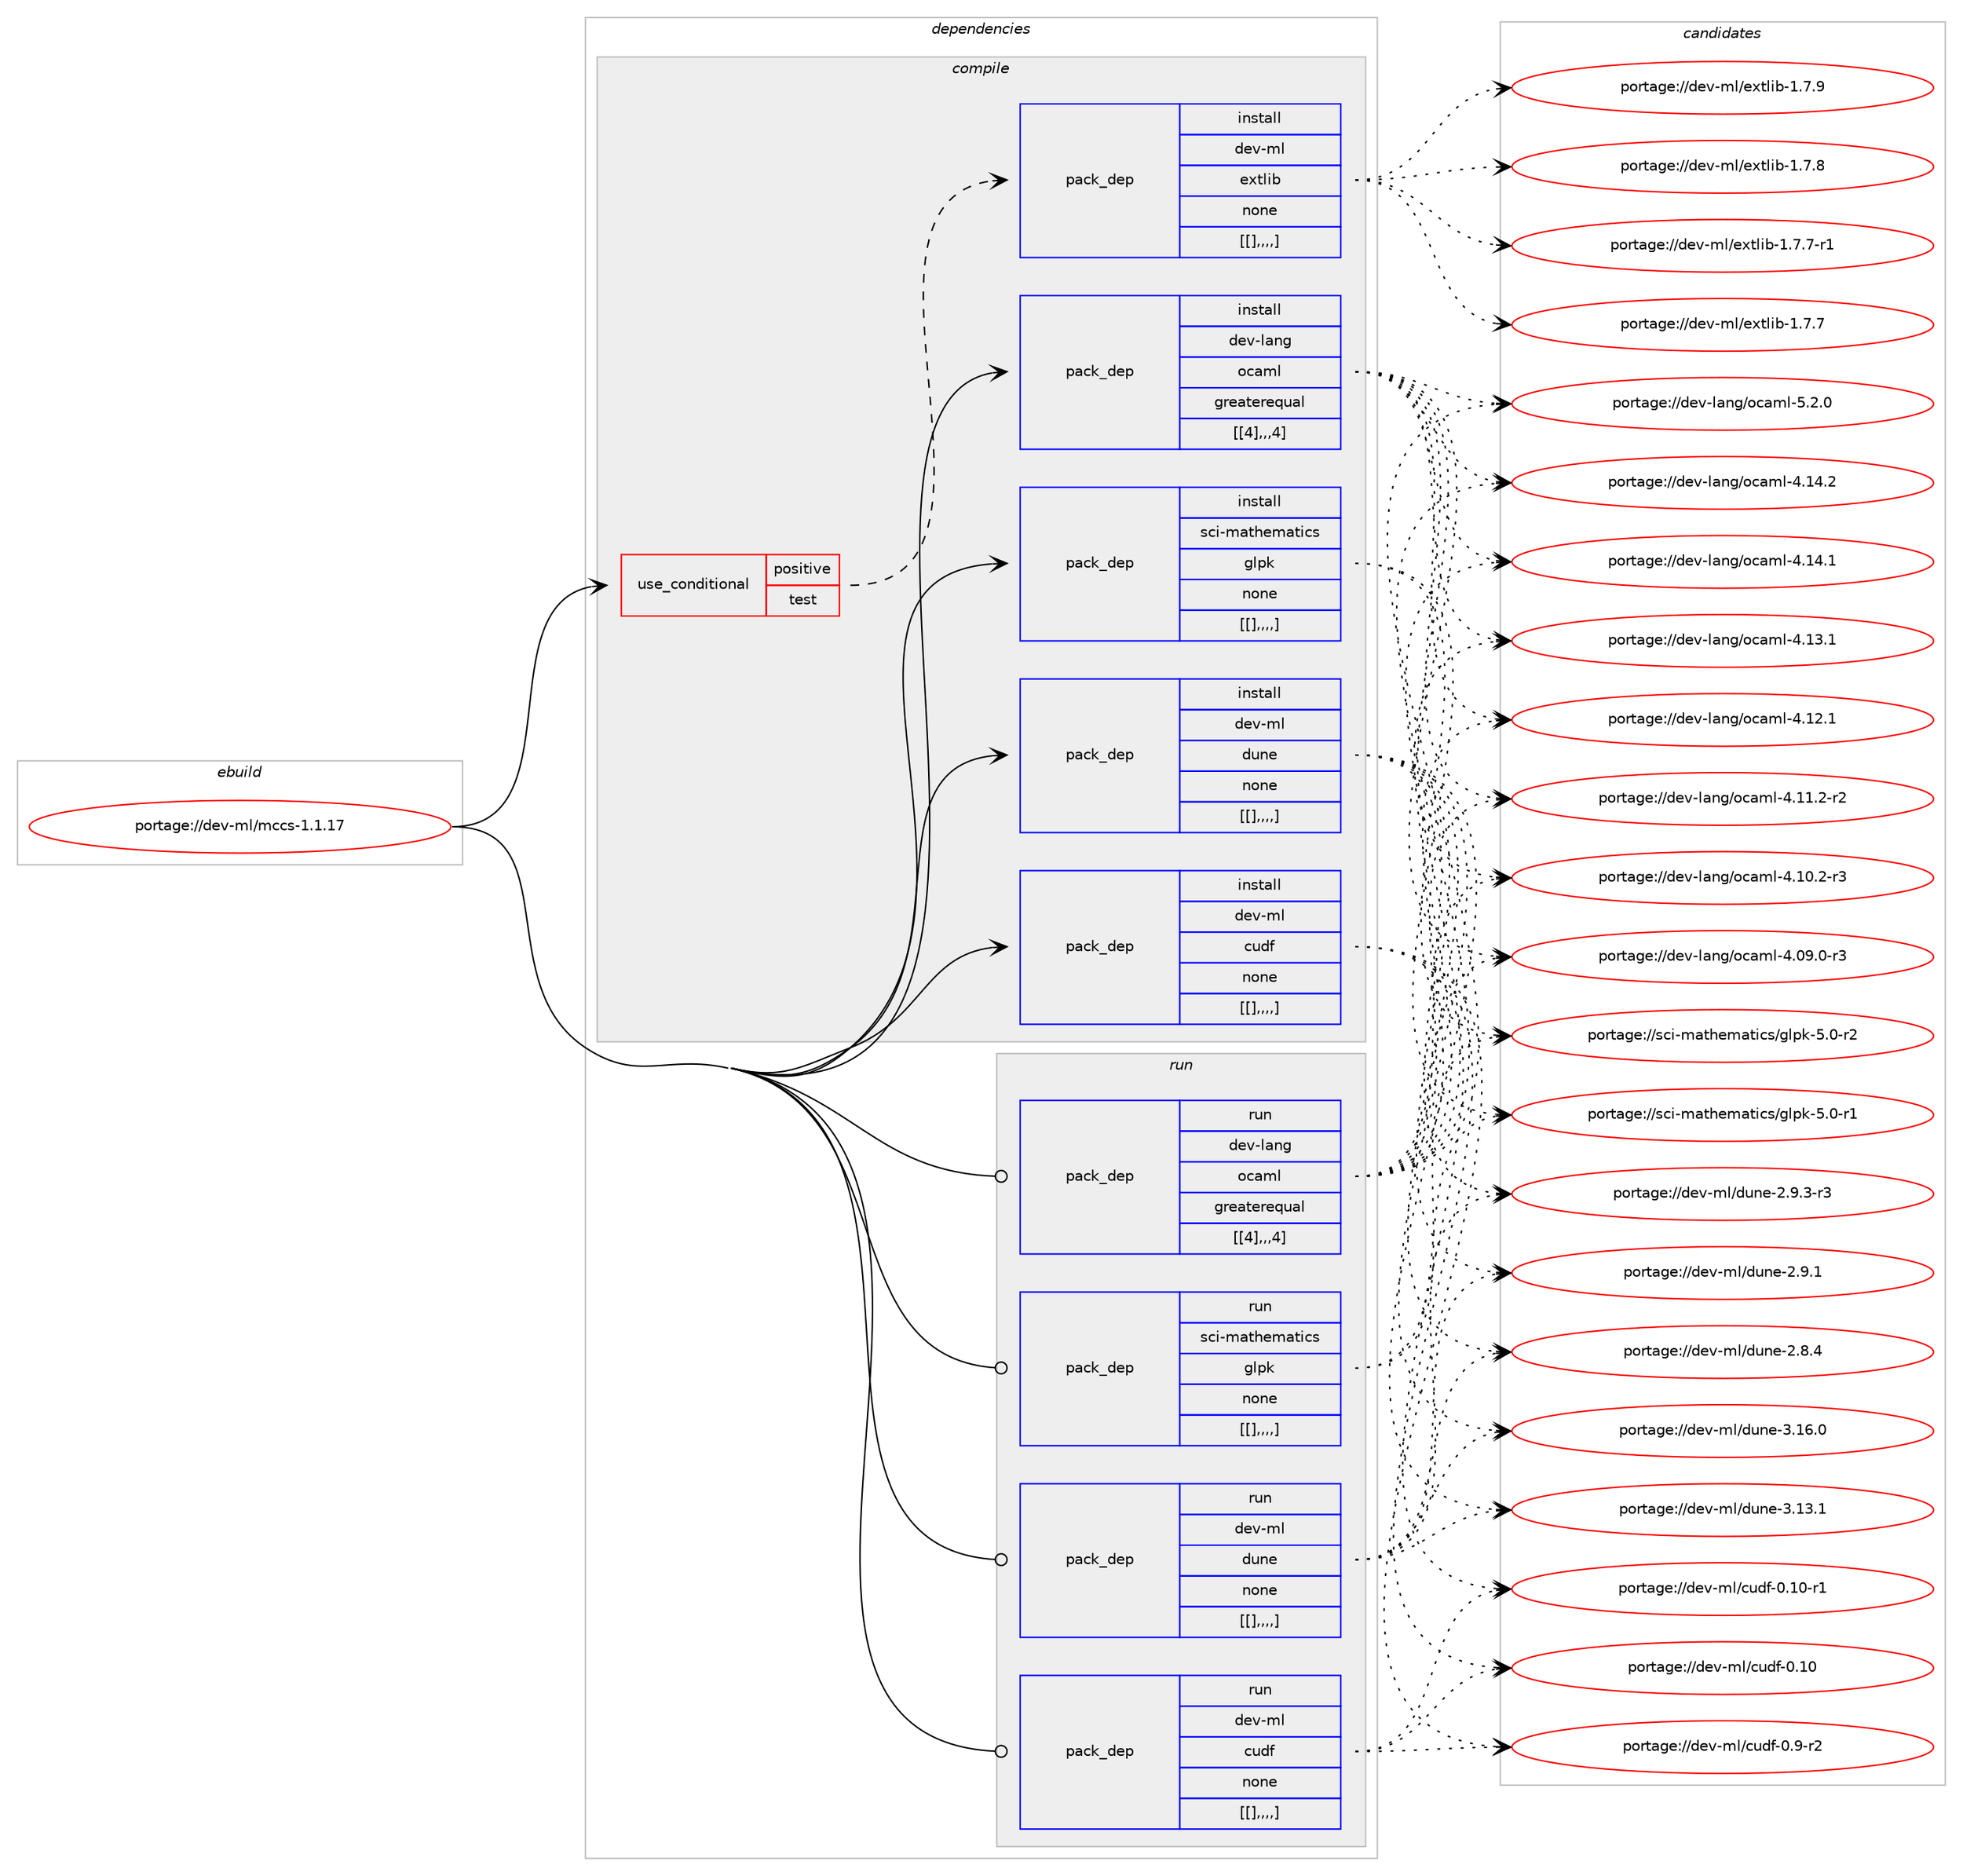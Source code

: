 digraph prolog {

# *************
# Graph options
# *************

newrank=true;
concentrate=true;
compound=true;
graph [rankdir=LR,fontname=Helvetica,fontsize=10,ranksep=1.5];#, ranksep=2.5, nodesep=0.2];
edge  [arrowhead=vee];
node  [fontname=Helvetica,fontsize=10];

# **********
# The ebuild
# **********

subgraph cluster_leftcol {
color=gray;
label=<<i>ebuild</i>>;
id [label="portage://dev-ml/mccs-1.1.17", color=red, width=4, href="../dev-ml/mccs-1.1.17.svg"];
}

# ****************
# The dependencies
# ****************

subgraph cluster_midcol {
color=gray;
label=<<i>dependencies</i>>;
subgraph cluster_compile {
fillcolor="#eeeeee";
style=filled;
label=<<i>compile</i>>;
subgraph cond30227 {
dependency121672 [label=<<TABLE BORDER="0" CELLBORDER="1" CELLSPACING="0" CELLPADDING="4"><TR><TD ROWSPAN="3" CELLPADDING="10">use_conditional</TD></TR><TR><TD>positive</TD></TR><TR><TD>test</TD></TR></TABLE>>, shape=none, color=red];
subgraph pack90277 {
dependency121673 [label=<<TABLE BORDER="0" CELLBORDER="1" CELLSPACING="0" CELLPADDING="4" WIDTH="220"><TR><TD ROWSPAN="6" CELLPADDING="30">pack_dep</TD></TR><TR><TD WIDTH="110">install</TD></TR><TR><TD>dev-ml</TD></TR><TR><TD>extlib</TD></TR><TR><TD>none</TD></TR><TR><TD>[[],,,,]</TD></TR></TABLE>>, shape=none, color=blue];
}
dependency121672:e -> dependency121673:w [weight=20,style="dashed",arrowhead="vee"];
}
id:e -> dependency121672:w [weight=20,style="solid",arrowhead="vee"];
subgraph pack90278 {
dependency121674 [label=<<TABLE BORDER="0" CELLBORDER="1" CELLSPACING="0" CELLPADDING="4" WIDTH="220"><TR><TD ROWSPAN="6" CELLPADDING="30">pack_dep</TD></TR><TR><TD WIDTH="110">install</TD></TR><TR><TD>dev-lang</TD></TR><TR><TD>ocaml</TD></TR><TR><TD>greaterequal</TD></TR><TR><TD>[[4],,,4]</TD></TR></TABLE>>, shape=none, color=blue];
}
id:e -> dependency121674:w [weight=20,style="solid",arrowhead="vee"];
subgraph pack90279 {
dependency121675 [label=<<TABLE BORDER="0" CELLBORDER="1" CELLSPACING="0" CELLPADDING="4" WIDTH="220"><TR><TD ROWSPAN="6" CELLPADDING="30">pack_dep</TD></TR><TR><TD WIDTH="110">install</TD></TR><TR><TD>dev-ml</TD></TR><TR><TD>cudf</TD></TR><TR><TD>none</TD></TR><TR><TD>[[],,,,]</TD></TR></TABLE>>, shape=none, color=blue];
}
id:e -> dependency121675:w [weight=20,style="solid",arrowhead="vee"];
subgraph pack90280 {
dependency121676 [label=<<TABLE BORDER="0" CELLBORDER="1" CELLSPACING="0" CELLPADDING="4" WIDTH="220"><TR><TD ROWSPAN="6" CELLPADDING="30">pack_dep</TD></TR><TR><TD WIDTH="110">install</TD></TR><TR><TD>dev-ml</TD></TR><TR><TD>dune</TD></TR><TR><TD>none</TD></TR><TR><TD>[[],,,,]</TD></TR></TABLE>>, shape=none, color=blue];
}
id:e -> dependency121676:w [weight=20,style="solid",arrowhead="vee"];
subgraph pack90281 {
dependency121677 [label=<<TABLE BORDER="0" CELLBORDER="1" CELLSPACING="0" CELLPADDING="4" WIDTH="220"><TR><TD ROWSPAN="6" CELLPADDING="30">pack_dep</TD></TR><TR><TD WIDTH="110">install</TD></TR><TR><TD>sci-mathematics</TD></TR><TR><TD>glpk</TD></TR><TR><TD>none</TD></TR><TR><TD>[[],,,,]</TD></TR></TABLE>>, shape=none, color=blue];
}
id:e -> dependency121677:w [weight=20,style="solid",arrowhead="vee"];
}
subgraph cluster_compileandrun {
fillcolor="#eeeeee";
style=filled;
label=<<i>compile and run</i>>;
}
subgraph cluster_run {
fillcolor="#eeeeee";
style=filled;
label=<<i>run</i>>;
subgraph pack90282 {
dependency121678 [label=<<TABLE BORDER="0" CELLBORDER="1" CELLSPACING="0" CELLPADDING="4" WIDTH="220"><TR><TD ROWSPAN="6" CELLPADDING="30">pack_dep</TD></TR><TR><TD WIDTH="110">run</TD></TR><TR><TD>dev-lang</TD></TR><TR><TD>ocaml</TD></TR><TR><TD>greaterequal</TD></TR><TR><TD>[[4],,,4]</TD></TR></TABLE>>, shape=none, color=blue];
}
id:e -> dependency121678:w [weight=20,style="solid",arrowhead="odot"];
subgraph pack90283 {
dependency121679 [label=<<TABLE BORDER="0" CELLBORDER="1" CELLSPACING="0" CELLPADDING="4" WIDTH="220"><TR><TD ROWSPAN="6" CELLPADDING="30">pack_dep</TD></TR><TR><TD WIDTH="110">run</TD></TR><TR><TD>dev-ml</TD></TR><TR><TD>cudf</TD></TR><TR><TD>none</TD></TR><TR><TD>[[],,,,]</TD></TR></TABLE>>, shape=none, color=blue];
}
id:e -> dependency121679:w [weight=20,style="solid",arrowhead="odot"];
subgraph pack90284 {
dependency121680 [label=<<TABLE BORDER="0" CELLBORDER="1" CELLSPACING="0" CELLPADDING="4" WIDTH="220"><TR><TD ROWSPAN="6" CELLPADDING="30">pack_dep</TD></TR><TR><TD WIDTH="110">run</TD></TR><TR><TD>dev-ml</TD></TR><TR><TD>dune</TD></TR><TR><TD>none</TD></TR><TR><TD>[[],,,,]</TD></TR></TABLE>>, shape=none, color=blue];
}
id:e -> dependency121680:w [weight=20,style="solid",arrowhead="odot"];
subgraph pack90285 {
dependency121681 [label=<<TABLE BORDER="0" CELLBORDER="1" CELLSPACING="0" CELLPADDING="4" WIDTH="220"><TR><TD ROWSPAN="6" CELLPADDING="30">pack_dep</TD></TR><TR><TD WIDTH="110">run</TD></TR><TR><TD>sci-mathematics</TD></TR><TR><TD>glpk</TD></TR><TR><TD>none</TD></TR><TR><TD>[[],,,,]</TD></TR></TABLE>>, shape=none, color=blue];
}
id:e -> dependency121681:w [weight=20,style="solid",arrowhead="odot"];
}
}

# **************
# The candidates
# **************

subgraph cluster_choices {
rank=same;
color=gray;
label=<<i>candidates</i>>;

subgraph choice90277 {
color=black;
nodesep=1;
choice100101118451091084710112011610810598454946554657 [label="portage://dev-ml/extlib-1.7.9", color=red, width=4,href="../dev-ml/extlib-1.7.9.svg"];
choice100101118451091084710112011610810598454946554656 [label="portage://dev-ml/extlib-1.7.8", color=red, width=4,href="../dev-ml/extlib-1.7.8.svg"];
choice1001011184510910847101120116108105984549465546554511449 [label="portage://dev-ml/extlib-1.7.7-r1", color=red, width=4,href="../dev-ml/extlib-1.7.7-r1.svg"];
choice100101118451091084710112011610810598454946554655 [label="portage://dev-ml/extlib-1.7.7", color=red, width=4,href="../dev-ml/extlib-1.7.7.svg"];
dependency121673:e -> choice100101118451091084710112011610810598454946554657:w [style=dotted,weight="100"];
dependency121673:e -> choice100101118451091084710112011610810598454946554656:w [style=dotted,weight="100"];
dependency121673:e -> choice1001011184510910847101120116108105984549465546554511449:w [style=dotted,weight="100"];
dependency121673:e -> choice100101118451091084710112011610810598454946554655:w [style=dotted,weight="100"];
}
subgraph choice90278 {
color=black;
nodesep=1;
choice1001011184510897110103471119997109108455346504648 [label="portage://dev-lang/ocaml-5.2.0", color=red, width=4,href="../dev-lang/ocaml-5.2.0.svg"];
choice100101118451089711010347111999710910845524649524650 [label="portage://dev-lang/ocaml-4.14.2", color=red, width=4,href="../dev-lang/ocaml-4.14.2.svg"];
choice100101118451089711010347111999710910845524649524649 [label="portage://dev-lang/ocaml-4.14.1", color=red, width=4,href="../dev-lang/ocaml-4.14.1.svg"];
choice100101118451089711010347111999710910845524649514649 [label="portage://dev-lang/ocaml-4.13.1", color=red, width=4,href="../dev-lang/ocaml-4.13.1.svg"];
choice100101118451089711010347111999710910845524649504649 [label="portage://dev-lang/ocaml-4.12.1", color=red, width=4,href="../dev-lang/ocaml-4.12.1.svg"];
choice1001011184510897110103471119997109108455246494946504511450 [label="portage://dev-lang/ocaml-4.11.2-r2", color=red, width=4,href="../dev-lang/ocaml-4.11.2-r2.svg"];
choice1001011184510897110103471119997109108455246494846504511451 [label="portage://dev-lang/ocaml-4.10.2-r3", color=red, width=4,href="../dev-lang/ocaml-4.10.2-r3.svg"];
choice1001011184510897110103471119997109108455246485746484511451 [label="portage://dev-lang/ocaml-4.09.0-r3", color=red, width=4,href="../dev-lang/ocaml-4.09.0-r3.svg"];
dependency121674:e -> choice1001011184510897110103471119997109108455346504648:w [style=dotted,weight="100"];
dependency121674:e -> choice100101118451089711010347111999710910845524649524650:w [style=dotted,weight="100"];
dependency121674:e -> choice100101118451089711010347111999710910845524649524649:w [style=dotted,weight="100"];
dependency121674:e -> choice100101118451089711010347111999710910845524649514649:w [style=dotted,weight="100"];
dependency121674:e -> choice100101118451089711010347111999710910845524649504649:w [style=dotted,weight="100"];
dependency121674:e -> choice1001011184510897110103471119997109108455246494946504511450:w [style=dotted,weight="100"];
dependency121674:e -> choice1001011184510897110103471119997109108455246494846504511451:w [style=dotted,weight="100"];
dependency121674:e -> choice1001011184510897110103471119997109108455246485746484511451:w [style=dotted,weight="100"];
}
subgraph choice90279 {
color=black;
nodesep=1;
choice10010111845109108479911710010245484649484511449 [label="portage://dev-ml/cudf-0.10-r1", color=red, width=4,href="../dev-ml/cudf-0.10-r1.svg"];
choice1001011184510910847991171001024548464948 [label="portage://dev-ml/cudf-0.10", color=red, width=4,href="../dev-ml/cudf-0.10.svg"];
choice100101118451091084799117100102454846574511450 [label="portage://dev-ml/cudf-0.9-r2", color=red, width=4,href="../dev-ml/cudf-0.9-r2.svg"];
dependency121675:e -> choice10010111845109108479911710010245484649484511449:w [style=dotted,weight="100"];
dependency121675:e -> choice1001011184510910847991171001024548464948:w [style=dotted,weight="100"];
dependency121675:e -> choice100101118451091084799117100102454846574511450:w [style=dotted,weight="100"];
}
subgraph choice90280 {
color=black;
nodesep=1;
choice100101118451091084710011711010145514649544648 [label="portage://dev-ml/dune-3.16.0", color=red, width=4,href="../dev-ml/dune-3.16.0.svg"];
choice100101118451091084710011711010145514649514649 [label="portage://dev-ml/dune-3.13.1", color=red, width=4,href="../dev-ml/dune-3.13.1.svg"];
choice10010111845109108471001171101014550465746514511451 [label="portage://dev-ml/dune-2.9.3-r3", color=red, width=4,href="../dev-ml/dune-2.9.3-r3.svg"];
choice1001011184510910847100117110101455046574649 [label="portage://dev-ml/dune-2.9.1", color=red, width=4,href="../dev-ml/dune-2.9.1.svg"];
choice1001011184510910847100117110101455046564652 [label="portage://dev-ml/dune-2.8.4", color=red, width=4,href="../dev-ml/dune-2.8.4.svg"];
dependency121676:e -> choice100101118451091084710011711010145514649544648:w [style=dotted,weight="100"];
dependency121676:e -> choice100101118451091084710011711010145514649514649:w [style=dotted,weight="100"];
dependency121676:e -> choice10010111845109108471001171101014550465746514511451:w [style=dotted,weight="100"];
dependency121676:e -> choice1001011184510910847100117110101455046574649:w [style=dotted,weight="100"];
dependency121676:e -> choice1001011184510910847100117110101455046564652:w [style=dotted,weight="100"];
}
subgraph choice90281 {
color=black;
nodesep=1;
choice115991054510997116104101109971161059911547103108112107455346484511450 [label="portage://sci-mathematics/glpk-5.0-r2", color=red, width=4,href="../sci-mathematics/glpk-5.0-r2.svg"];
choice115991054510997116104101109971161059911547103108112107455346484511449 [label="portage://sci-mathematics/glpk-5.0-r1", color=red, width=4,href="../sci-mathematics/glpk-5.0-r1.svg"];
dependency121677:e -> choice115991054510997116104101109971161059911547103108112107455346484511450:w [style=dotted,weight="100"];
dependency121677:e -> choice115991054510997116104101109971161059911547103108112107455346484511449:w [style=dotted,weight="100"];
}
subgraph choice90282 {
color=black;
nodesep=1;
choice1001011184510897110103471119997109108455346504648 [label="portage://dev-lang/ocaml-5.2.0", color=red, width=4,href="../dev-lang/ocaml-5.2.0.svg"];
choice100101118451089711010347111999710910845524649524650 [label="portage://dev-lang/ocaml-4.14.2", color=red, width=4,href="../dev-lang/ocaml-4.14.2.svg"];
choice100101118451089711010347111999710910845524649524649 [label="portage://dev-lang/ocaml-4.14.1", color=red, width=4,href="../dev-lang/ocaml-4.14.1.svg"];
choice100101118451089711010347111999710910845524649514649 [label="portage://dev-lang/ocaml-4.13.1", color=red, width=4,href="../dev-lang/ocaml-4.13.1.svg"];
choice100101118451089711010347111999710910845524649504649 [label="portage://dev-lang/ocaml-4.12.1", color=red, width=4,href="../dev-lang/ocaml-4.12.1.svg"];
choice1001011184510897110103471119997109108455246494946504511450 [label="portage://dev-lang/ocaml-4.11.2-r2", color=red, width=4,href="../dev-lang/ocaml-4.11.2-r2.svg"];
choice1001011184510897110103471119997109108455246494846504511451 [label="portage://dev-lang/ocaml-4.10.2-r3", color=red, width=4,href="../dev-lang/ocaml-4.10.2-r3.svg"];
choice1001011184510897110103471119997109108455246485746484511451 [label="portage://dev-lang/ocaml-4.09.0-r3", color=red, width=4,href="../dev-lang/ocaml-4.09.0-r3.svg"];
dependency121678:e -> choice1001011184510897110103471119997109108455346504648:w [style=dotted,weight="100"];
dependency121678:e -> choice100101118451089711010347111999710910845524649524650:w [style=dotted,weight="100"];
dependency121678:e -> choice100101118451089711010347111999710910845524649524649:w [style=dotted,weight="100"];
dependency121678:e -> choice100101118451089711010347111999710910845524649514649:w [style=dotted,weight="100"];
dependency121678:e -> choice100101118451089711010347111999710910845524649504649:w [style=dotted,weight="100"];
dependency121678:e -> choice1001011184510897110103471119997109108455246494946504511450:w [style=dotted,weight="100"];
dependency121678:e -> choice1001011184510897110103471119997109108455246494846504511451:w [style=dotted,weight="100"];
dependency121678:e -> choice1001011184510897110103471119997109108455246485746484511451:w [style=dotted,weight="100"];
}
subgraph choice90283 {
color=black;
nodesep=1;
choice10010111845109108479911710010245484649484511449 [label="portage://dev-ml/cudf-0.10-r1", color=red, width=4,href="../dev-ml/cudf-0.10-r1.svg"];
choice1001011184510910847991171001024548464948 [label="portage://dev-ml/cudf-0.10", color=red, width=4,href="../dev-ml/cudf-0.10.svg"];
choice100101118451091084799117100102454846574511450 [label="portage://dev-ml/cudf-0.9-r2", color=red, width=4,href="../dev-ml/cudf-0.9-r2.svg"];
dependency121679:e -> choice10010111845109108479911710010245484649484511449:w [style=dotted,weight="100"];
dependency121679:e -> choice1001011184510910847991171001024548464948:w [style=dotted,weight="100"];
dependency121679:e -> choice100101118451091084799117100102454846574511450:w [style=dotted,weight="100"];
}
subgraph choice90284 {
color=black;
nodesep=1;
choice100101118451091084710011711010145514649544648 [label="portage://dev-ml/dune-3.16.0", color=red, width=4,href="../dev-ml/dune-3.16.0.svg"];
choice100101118451091084710011711010145514649514649 [label="portage://dev-ml/dune-3.13.1", color=red, width=4,href="../dev-ml/dune-3.13.1.svg"];
choice10010111845109108471001171101014550465746514511451 [label="portage://dev-ml/dune-2.9.3-r3", color=red, width=4,href="../dev-ml/dune-2.9.3-r3.svg"];
choice1001011184510910847100117110101455046574649 [label="portage://dev-ml/dune-2.9.1", color=red, width=4,href="../dev-ml/dune-2.9.1.svg"];
choice1001011184510910847100117110101455046564652 [label="portage://dev-ml/dune-2.8.4", color=red, width=4,href="../dev-ml/dune-2.8.4.svg"];
dependency121680:e -> choice100101118451091084710011711010145514649544648:w [style=dotted,weight="100"];
dependency121680:e -> choice100101118451091084710011711010145514649514649:w [style=dotted,weight="100"];
dependency121680:e -> choice10010111845109108471001171101014550465746514511451:w [style=dotted,weight="100"];
dependency121680:e -> choice1001011184510910847100117110101455046574649:w [style=dotted,weight="100"];
dependency121680:e -> choice1001011184510910847100117110101455046564652:w [style=dotted,weight="100"];
}
subgraph choice90285 {
color=black;
nodesep=1;
choice115991054510997116104101109971161059911547103108112107455346484511450 [label="portage://sci-mathematics/glpk-5.0-r2", color=red, width=4,href="../sci-mathematics/glpk-5.0-r2.svg"];
choice115991054510997116104101109971161059911547103108112107455346484511449 [label="portage://sci-mathematics/glpk-5.0-r1", color=red, width=4,href="../sci-mathematics/glpk-5.0-r1.svg"];
dependency121681:e -> choice115991054510997116104101109971161059911547103108112107455346484511450:w [style=dotted,weight="100"];
dependency121681:e -> choice115991054510997116104101109971161059911547103108112107455346484511449:w [style=dotted,weight="100"];
}
}

}
